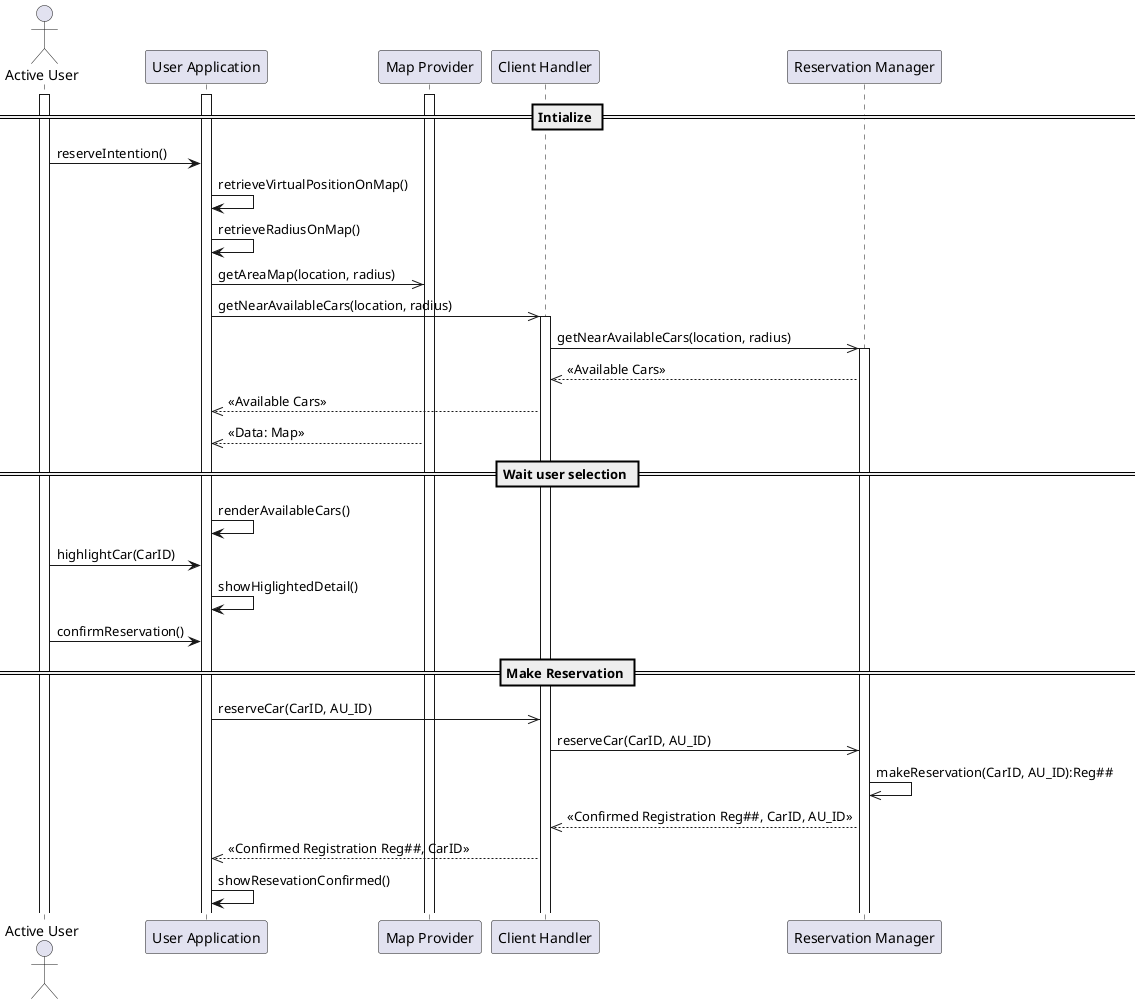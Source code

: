 -- Reserve a car
@startuml
actor "Active User" as AU
participant "User Application" as UApp
participant "Map Provider" as MAP
participant "Client Handler" as CH
participant "Reservation Manager" as RM
activate AU
activate UApp
activate MAP

== Intialize ==
AU -> UApp: reserveIntention()
UApp -> UApp : retrieveVirtualPositionOnMap()
UApp -> UApp : retrieveRadiusOnMap()
UApp ->> MAP : getAreaMap(location, radius)
UApp ->> CH : getNearAvailableCars(location, radius)
activate CH
CH ->> RM : getNearAvailableCars(location, radius)
activate RM
CH <<-- RM : <<Available Cars>>
UApp <<-- CH : <<Available Cars>>
UApp <<-- MAP : << Data: Map>>

== Wait user selection ==
UApp -> UApp : renderAvailableCars()
AU -> UApp : highlightCar(CarID)
UApp -> UApp : showHiglightedDetail()
AU -> UApp : confirmReservation()

== Make Reservation ==
UApp ->> CH : reserveCar(CarID, AU_ID)
CH ->> RM : reserveCar(CarID, AU_ID)
RM ->> RM : makeReservation(CarID, AU_ID):Reg##
CH <<-- RM : <<Confirmed Registration Reg##, CarID, AU_ID>>
UApp <<-- CH : <<Confirmed Registration Reg##, CarID>>


UApp -> UApp : showResevationConfirmed()

@enduml

